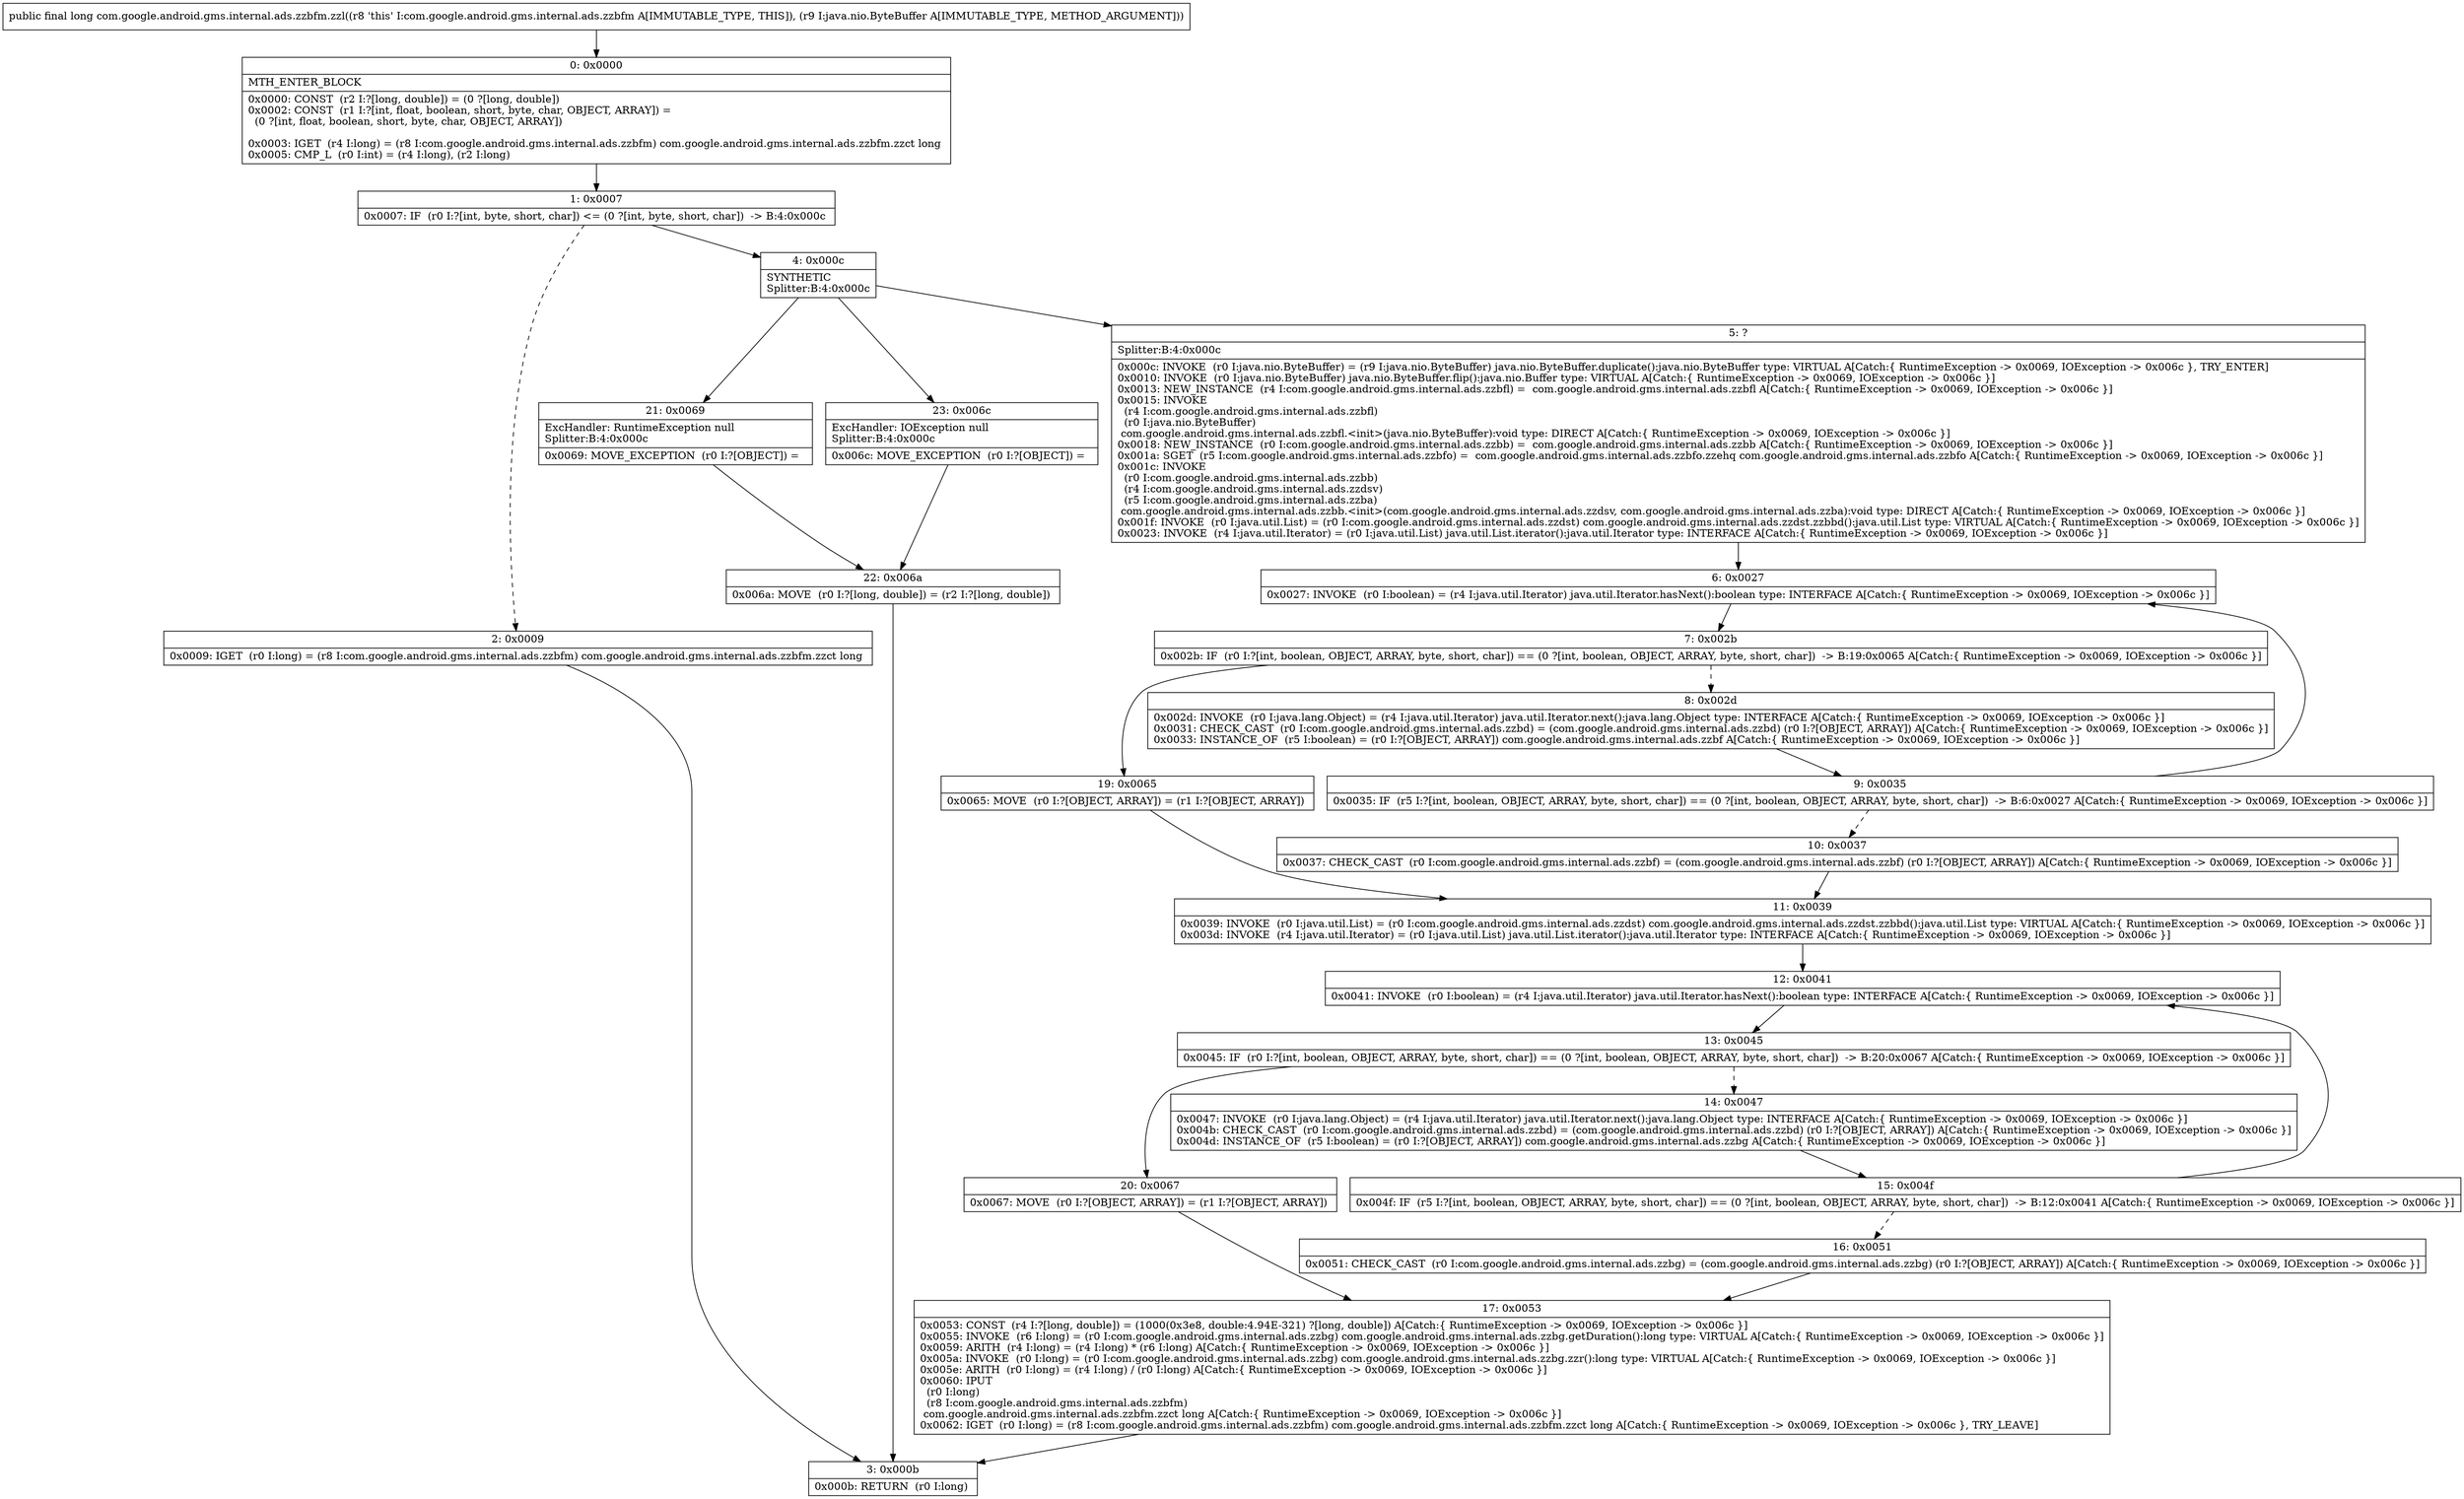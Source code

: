 digraph "CFG forcom.google.android.gms.internal.ads.zzbfm.zzl(Ljava\/nio\/ByteBuffer;)J" {
Node_0 [shape=record,label="{0\:\ 0x0000|MTH_ENTER_BLOCK\l|0x0000: CONST  (r2 I:?[long, double]) = (0 ?[long, double]) \l0x0002: CONST  (r1 I:?[int, float, boolean, short, byte, char, OBJECT, ARRAY]) = \l  (0 ?[int, float, boolean, short, byte, char, OBJECT, ARRAY])\l \l0x0003: IGET  (r4 I:long) = (r8 I:com.google.android.gms.internal.ads.zzbfm) com.google.android.gms.internal.ads.zzbfm.zzct long \l0x0005: CMP_L  (r0 I:int) = (r4 I:long), (r2 I:long) \l}"];
Node_1 [shape=record,label="{1\:\ 0x0007|0x0007: IF  (r0 I:?[int, byte, short, char]) \<= (0 ?[int, byte, short, char])  \-\> B:4:0x000c \l}"];
Node_2 [shape=record,label="{2\:\ 0x0009|0x0009: IGET  (r0 I:long) = (r8 I:com.google.android.gms.internal.ads.zzbfm) com.google.android.gms.internal.ads.zzbfm.zzct long \l}"];
Node_3 [shape=record,label="{3\:\ 0x000b|0x000b: RETURN  (r0 I:long) \l}"];
Node_4 [shape=record,label="{4\:\ 0x000c|SYNTHETIC\lSplitter:B:4:0x000c\l}"];
Node_5 [shape=record,label="{5\:\ ?|Splitter:B:4:0x000c\l|0x000c: INVOKE  (r0 I:java.nio.ByteBuffer) = (r9 I:java.nio.ByteBuffer) java.nio.ByteBuffer.duplicate():java.nio.ByteBuffer type: VIRTUAL A[Catch:\{ RuntimeException \-\> 0x0069, IOException \-\> 0x006c \}, TRY_ENTER]\l0x0010: INVOKE  (r0 I:java.nio.ByteBuffer) java.nio.ByteBuffer.flip():java.nio.Buffer type: VIRTUAL A[Catch:\{ RuntimeException \-\> 0x0069, IOException \-\> 0x006c \}]\l0x0013: NEW_INSTANCE  (r4 I:com.google.android.gms.internal.ads.zzbfl) =  com.google.android.gms.internal.ads.zzbfl A[Catch:\{ RuntimeException \-\> 0x0069, IOException \-\> 0x006c \}]\l0x0015: INVOKE  \l  (r4 I:com.google.android.gms.internal.ads.zzbfl)\l  (r0 I:java.nio.ByteBuffer)\l com.google.android.gms.internal.ads.zzbfl.\<init\>(java.nio.ByteBuffer):void type: DIRECT A[Catch:\{ RuntimeException \-\> 0x0069, IOException \-\> 0x006c \}]\l0x0018: NEW_INSTANCE  (r0 I:com.google.android.gms.internal.ads.zzbb) =  com.google.android.gms.internal.ads.zzbb A[Catch:\{ RuntimeException \-\> 0x0069, IOException \-\> 0x006c \}]\l0x001a: SGET  (r5 I:com.google.android.gms.internal.ads.zzbfo) =  com.google.android.gms.internal.ads.zzbfo.zzehq com.google.android.gms.internal.ads.zzbfo A[Catch:\{ RuntimeException \-\> 0x0069, IOException \-\> 0x006c \}]\l0x001c: INVOKE  \l  (r0 I:com.google.android.gms.internal.ads.zzbb)\l  (r4 I:com.google.android.gms.internal.ads.zzdsv)\l  (r5 I:com.google.android.gms.internal.ads.zzba)\l com.google.android.gms.internal.ads.zzbb.\<init\>(com.google.android.gms.internal.ads.zzdsv, com.google.android.gms.internal.ads.zzba):void type: DIRECT A[Catch:\{ RuntimeException \-\> 0x0069, IOException \-\> 0x006c \}]\l0x001f: INVOKE  (r0 I:java.util.List) = (r0 I:com.google.android.gms.internal.ads.zzdst) com.google.android.gms.internal.ads.zzdst.zzbbd():java.util.List type: VIRTUAL A[Catch:\{ RuntimeException \-\> 0x0069, IOException \-\> 0x006c \}]\l0x0023: INVOKE  (r4 I:java.util.Iterator) = (r0 I:java.util.List) java.util.List.iterator():java.util.Iterator type: INTERFACE A[Catch:\{ RuntimeException \-\> 0x0069, IOException \-\> 0x006c \}]\l}"];
Node_6 [shape=record,label="{6\:\ 0x0027|0x0027: INVOKE  (r0 I:boolean) = (r4 I:java.util.Iterator) java.util.Iterator.hasNext():boolean type: INTERFACE A[Catch:\{ RuntimeException \-\> 0x0069, IOException \-\> 0x006c \}]\l}"];
Node_7 [shape=record,label="{7\:\ 0x002b|0x002b: IF  (r0 I:?[int, boolean, OBJECT, ARRAY, byte, short, char]) == (0 ?[int, boolean, OBJECT, ARRAY, byte, short, char])  \-\> B:19:0x0065 A[Catch:\{ RuntimeException \-\> 0x0069, IOException \-\> 0x006c \}]\l}"];
Node_8 [shape=record,label="{8\:\ 0x002d|0x002d: INVOKE  (r0 I:java.lang.Object) = (r4 I:java.util.Iterator) java.util.Iterator.next():java.lang.Object type: INTERFACE A[Catch:\{ RuntimeException \-\> 0x0069, IOException \-\> 0x006c \}]\l0x0031: CHECK_CAST  (r0 I:com.google.android.gms.internal.ads.zzbd) = (com.google.android.gms.internal.ads.zzbd) (r0 I:?[OBJECT, ARRAY]) A[Catch:\{ RuntimeException \-\> 0x0069, IOException \-\> 0x006c \}]\l0x0033: INSTANCE_OF  (r5 I:boolean) = (r0 I:?[OBJECT, ARRAY]) com.google.android.gms.internal.ads.zzbf A[Catch:\{ RuntimeException \-\> 0x0069, IOException \-\> 0x006c \}]\l}"];
Node_9 [shape=record,label="{9\:\ 0x0035|0x0035: IF  (r5 I:?[int, boolean, OBJECT, ARRAY, byte, short, char]) == (0 ?[int, boolean, OBJECT, ARRAY, byte, short, char])  \-\> B:6:0x0027 A[Catch:\{ RuntimeException \-\> 0x0069, IOException \-\> 0x006c \}]\l}"];
Node_10 [shape=record,label="{10\:\ 0x0037|0x0037: CHECK_CAST  (r0 I:com.google.android.gms.internal.ads.zzbf) = (com.google.android.gms.internal.ads.zzbf) (r0 I:?[OBJECT, ARRAY]) A[Catch:\{ RuntimeException \-\> 0x0069, IOException \-\> 0x006c \}]\l}"];
Node_11 [shape=record,label="{11\:\ 0x0039|0x0039: INVOKE  (r0 I:java.util.List) = (r0 I:com.google.android.gms.internal.ads.zzdst) com.google.android.gms.internal.ads.zzdst.zzbbd():java.util.List type: VIRTUAL A[Catch:\{ RuntimeException \-\> 0x0069, IOException \-\> 0x006c \}]\l0x003d: INVOKE  (r4 I:java.util.Iterator) = (r0 I:java.util.List) java.util.List.iterator():java.util.Iterator type: INTERFACE A[Catch:\{ RuntimeException \-\> 0x0069, IOException \-\> 0x006c \}]\l}"];
Node_12 [shape=record,label="{12\:\ 0x0041|0x0041: INVOKE  (r0 I:boolean) = (r4 I:java.util.Iterator) java.util.Iterator.hasNext():boolean type: INTERFACE A[Catch:\{ RuntimeException \-\> 0x0069, IOException \-\> 0x006c \}]\l}"];
Node_13 [shape=record,label="{13\:\ 0x0045|0x0045: IF  (r0 I:?[int, boolean, OBJECT, ARRAY, byte, short, char]) == (0 ?[int, boolean, OBJECT, ARRAY, byte, short, char])  \-\> B:20:0x0067 A[Catch:\{ RuntimeException \-\> 0x0069, IOException \-\> 0x006c \}]\l}"];
Node_14 [shape=record,label="{14\:\ 0x0047|0x0047: INVOKE  (r0 I:java.lang.Object) = (r4 I:java.util.Iterator) java.util.Iterator.next():java.lang.Object type: INTERFACE A[Catch:\{ RuntimeException \-\> 0x0069, IOException \-\> 0x006c \}]\l0x004b: CHECK_CAST  (r0 I:com.google.android.gms.internal.ads.zzbd) = (com.google.android.gms.internal.ads.zzbd) (r0 I:?[OBJECT, ARRAY]) A[Catch:\{ RuntimeException \-\> 0x0069, IOException \-\> 0x006c \}]\l0x004d: INSTANCE_OF  (r5 I:boolean) = (r0 I:?[OBJECT, ARRAY]) com.google.android.gms.internal.ads.zzbg A[Catch:\{ RuntimeException \-\> 0x0069, IOException \-\> 0x006c \}]\l}"];
Node_15 [shape=record,label="{15\:\ 0x004f|0x004f: IF  (r5 I:?[int, boolean, OBJECT, ARRAY, byte, short, char]) == (0 ?[int, boolean, OBJECT, ARRAY, byte, short, char])  \-\> B:12:0x0041 A[Catch:\{ RuntimeException \-\> 0x0069, IOException \-\> 0x006c \}]\l}"];
Node_16 [shape=record,label="{16\:\ 0x0051|0x0051: CHECK_CAST  (r0 I:com.google.android.gms.internal.ads.zzbg) = (com.google.android.gms.internal.ads.zzbg) (r0 I:?[OBJECT, ARRAY]) A[Catch:\{ RuntimeException \-\> 0x0069, IOException \-\> 0x006c \}]\l}"];
Node_17 [shape=record,label="{17\:\ 0x0053|0x0053: CONST  (r4 I:?[long, double]) = (1000(0x3e8, double:4.94E\-321) ?[long, double]) A[Catch:\{ RuntimeException \-\> 0x0069, IOException \-\> 0x006c \}]\l0x0055: INVOKE  (r6 I:long) = (r0 I:com.google.android.gms.internal.ads.zzbg) com.google.android.gms.internal.ads.zzbg.getDuration():long type: VIRTUAL A[Catch:\{ RuntimeException \-\> 0x0069, IOException \-\> 0x006c \}]\l0x0059: ARITH  (r4 I:long) = (r4 I:long) * (r6 I:long) A[Catch:\{ RuntimeException \-\> 0x0069, IOException \-\> 0x006c \}]\l0x005a: INVOKE  (r0 I:long) = (r0 I:com.google.android.gms.internal.ads.zzbg) com.google.android.gms.internal.ads.zzbg.zzr():long type: VIRTUAL A[Catch:\{ RuntimeException \-\> 0x0069, IOException \-\> 0x006c \}]\l0x005e: ARITH  (r0 I:long) = (r4 I:long) \/ (r0 I:long) A[Catch:\{ RuntimeException \-\> 0x0069, IOException \-\> 0x006c \}]\l0x0060: IPUT  \l  (r0 I:long)\l  (r8 I:com.google.android.gms.internal.ads.zzbfm)\l com.google.android.gms.internal.ads.zzbfm.zzct long A[Catch:\{ RuntimeException \-\> 0x0069, IOException \-\> 0x006c \}]\l0x0062: IGET  (r0 I:long) = (r8 I:com.google.android.gms.internal.ads.zzbfm) com.google.android.gms.internal.ads.zzbfm.zzct long A[Catch:\{ RuntimeException \-\> 0x0069, IOException \-\> 0x006c \}, TRY_LEAVE]\l}"];
Node_19 [shape=record,label="{19\:\ 0x0065|0x0065: MOVE  (r0 I:?[OBJECT, ARRAY]) = (r1 I:?[OBJECT, ARRAY]) \l}"];
Node_20 [shape=record,label="{20\:\ 0x0067|0x0067: MOVE  (r0 I:?[OBJECT, ARRAY]) = (r1 I:?[OBJECT, ARRAY]) \l}"];
Node_21 [shape=record,label="{21\:\ 0x0069|ExcHandler: RuntimeException null\lSplitter:B:4:0x000c\l|0x0069: MOVE_EXCEPTION  (r0 I:?[OBJECT]) =  \l}"];
Node_22 [shape=record,label="{22\:\ 0x006a|0x006a: MOVE  (r0 I:?[long, double]) = (r2 I:?[long, double]) \l}"];
Node_23 [shape=record,label="{23\:\ 0x006c|ExcHandler: IOException null\lSplitter:B:4:0x000c\l|0x006c: MOVE_EXCEPTION  (r0 I:?[OBJECT]) =  \l}"];
MethodNode[shape=record,label="{public final long com.google.android.gms.internal.ads.zzbfm.zzl((r8 'this' I:com.google.android.gms.internal.ads.zzbfm A[IMMUTABLE_TYPE, THIS]), (r9 I:java.nio.ByteBuffer A[IMMUTABLE_TYPE, METHOD_ARGUMENT])) }"];
MethodNode -> Node_0;
Node_0 -> Node_1;
Node_1 -> Node_2[style=dashed];
Node_1 -> Node_4;
Node_2 -> Node_3;
Node_4 -> Node_5;
Node_4 -> Node_21;
Node_4 -> Node_23;
Node_5 -> Node_6;
Node_6 -> Node_7;
Node_7 -> Node_8[style=dashed];
Node_7 -> Node_19;
Node_8 -> Node_9;
Node_9 -> Node_6;
Node_9 -> Node_10[style=dashed];
Node_10 -> Node_11;
Node_11 -> Node_12;
Node_12 -> Node_13;
Node_13 -> Node_14[style=dashed];
Node_13 -> Node_20;
Node_14 -> Node_15;
Node_15 -> Node_12;
Node_15 -> Node_16[style=dashed];
Node_16 -> Node_17;
Node_17 -> Node_3;
Node_19 -> Node_11;
Node_20 -> Node_17;
Node_21 -> Node_22;
Node_22 -> Node_3;
Node_23 -> Node_22;
}

